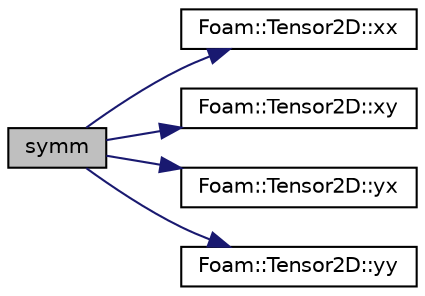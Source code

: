 digraph "symm"
{
  bgcolor="transparent";
  edge [fontname="Helvetica",fontsize="10",labelfontname="Helvetica",labelfontsize="10"];
  node [fontname="Helvetica",fontsize="10",shape=record];
  rankdir="LR";
  Node141794 [label="symm",height=0.2,width=0.4,color="black", fillcolor="grey75", style="filled", fontcolor="black"];
  Node141794 -> Node141795 [color="midnightblue",fontsize="10",style="solid",fontname="Helvetica"];
  Node141795 [label="Foam::Tensor2D::xx",height=0.2,width=0.4,color="black",URL="$a29701.html#a1b97c7c1ed81b4fb23da8dcb71a8cd2a"];
  Node141794 -> Node141796 [color="midnightblue",fontsize="10",style="solid",fontname="Helvetica"];
  Node141796 [label="Foam::Tensor2D::xy",height=0.2,width=0.4,color="black",URL="$a29701.html#aab470ae2a5eeac8c33a7b6abac6b39b3"];
  Node141794 -> Node141797 [color="midnightblue",fontsize="10",style="solid",fontname="Helvetica"];
  Node141797 [label="Foam::Tensor2D::yx",height=0.2,width=0.4,color="black",URL="$a29701.html#a217bb42e2157c7914d7ebb0ffb730b7d"];
  Node141794 -> Node141798 [color="midnightblue",fontsize="10",style="solid",fontname="Helvetica"];
  Node141798 [label="Foam::Tensor2D::yy",height=0.2,width=0.4,color="black",URL="$a29701.html#aba9d77023a5662b9c2d3639d5de555a0"];
}
